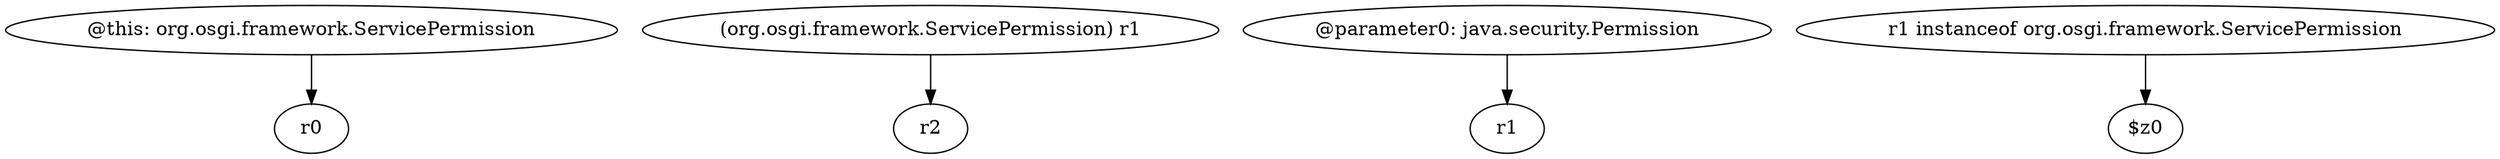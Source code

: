 digraph g {
0[label="@this: org.osgi.framework.ServicePermission"]
1[label="r0"]
0->1[label=""]
2[label="(org.osgi.framework.ServicePermission) r1"]
3[label="r2"]
2->3[label=""]
4[label="@parameter0: java.security.Permission"]
5[label="r1"]
4->5[label=""]
6[label="r1 instanceof org.osgi.framework.ServicePermission"]
7[label="$z0"]
6->7[label=""]
}